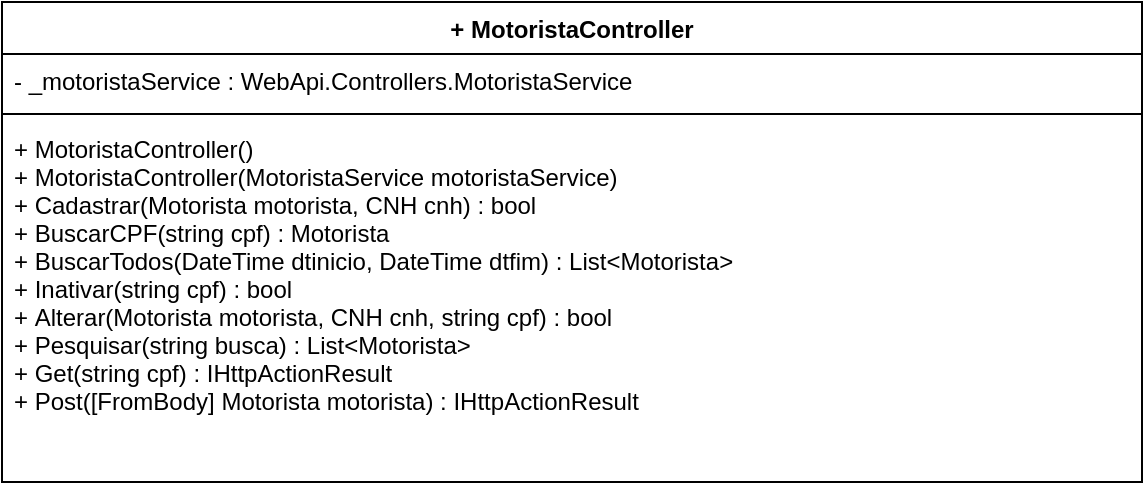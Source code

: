 <mxfile type="device" version="12.2.9" pages="1"><diagram id="vHpquzNPDVK_FXEOpTey" name="Page-1"><mxGraphModel shadow="0" math="0" pageHeight="1169" pageWidth="827" pageScale="1" page="1" fold="1" arrows="1" connect="1" tooltips="1" guides="1" gridSize="10" dy="599" dx="1038" grid="1"><root><mxCell id="0"/><mxCell id="1" parent="0"/><mxCell id="LAghey6KlHhv1gByfTzI-1" value="+ MotoristaController" parent="1" vertex="1" style="swimlane;fontStyle=1;align=center;verticalAlign=top;childLayout=stackLayout;horizontal=1;startSize=26;horizontalStack=0;resizeParent=1;resizeParentMax=0;resizeLast=0;collapsible=1;marginBottom=0;"><mxGeometry as="geometry" width="570" height="240" x="180" y="120"/></mxCell><mxCell id="LAghey6KlHhv1gByfTzI-2" value="- _motoristaService : WebApi.Controllers.MotoristaService" parent="LAghey6KlHhv1gByfTzI-1" vertex="1" style="text;strokeColor=none;fillColor=none;align=left;verticalAlign=top;spacingLeft=4;spacingRight=4;overflow=hidden;rotatable=0;points=[[0,0.5],[1,0.5]];portConstraint=eastwest;"><mxGeometry as="geometry" width="570" height="26" y="26"/></mxCell><mxCell id="LAghey6KlHhv1gByfTzI-3" value="" parent="LAghey6KlHhv1gByfTzI-1" vertex="1" style="line;strokeWidth=1;fillColor=none;align=left;verticalAlign=middle;spacingTop=-1;spacingLeft=3;spacingRight=3;rotatable=0;labelPosition=right;points=[];portConstraint=eastwest;"><mxGeometry as="geometry" width="570" height="8" y="52"/></mxCell><mxCell id="LAghey6KlHhv1gByfTzI-4" value="+ MotoristaController()&#10;+ MotoristaController(MotoristaService motoristaService)&#10;+ Cadastrar(Motorista motorista, CNH cnh) : bool&#10;+ BuscarCPF(string cpf) : Motorista&#10;+ BuscarTodos(DateTime dtinicio, DateTime dtfim) : List&lt;Motorista&gt;&#10;+ Inativar(string cpf) : bool&#10;+ Alterar(Motorista motorista, CNH cnh, string cpf) : bool&#10;+ Pesquisar(string busca) : List&lt;Motorista&gt;&#10;+ Get(string cpf) : IHttpActionResult&#10;+ Post([FromBody] Motorista motorista) : IHttpActionResult" parent="LAghey6KlHhv1gByfTzI-1" vertex="1" style="text;strokeColor=none;fillColor=none;align=left;verticalAlign=top;spacingLeft=4;spacingRight=4;overflow=hidden;rotatable=0;points=[[0,0.5],[1,0.5]];portConstraint=eastwest;"><mxGeometry as="geometry" width="570" height="180" y="60"/></mxCell></root></mxGraphModel></diagram></mxfile>
